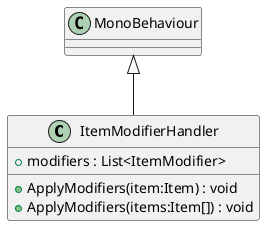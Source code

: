 @startuml
class ItemModifierHandler {
    + modifiers : List<ItemModifier>
    + ApplyModifiers(item:Item) : void
    + ApplyModifiers(items:Item[]) : void
}
MonoBehaviour <|-- ItemModifierHandler
@enduml
